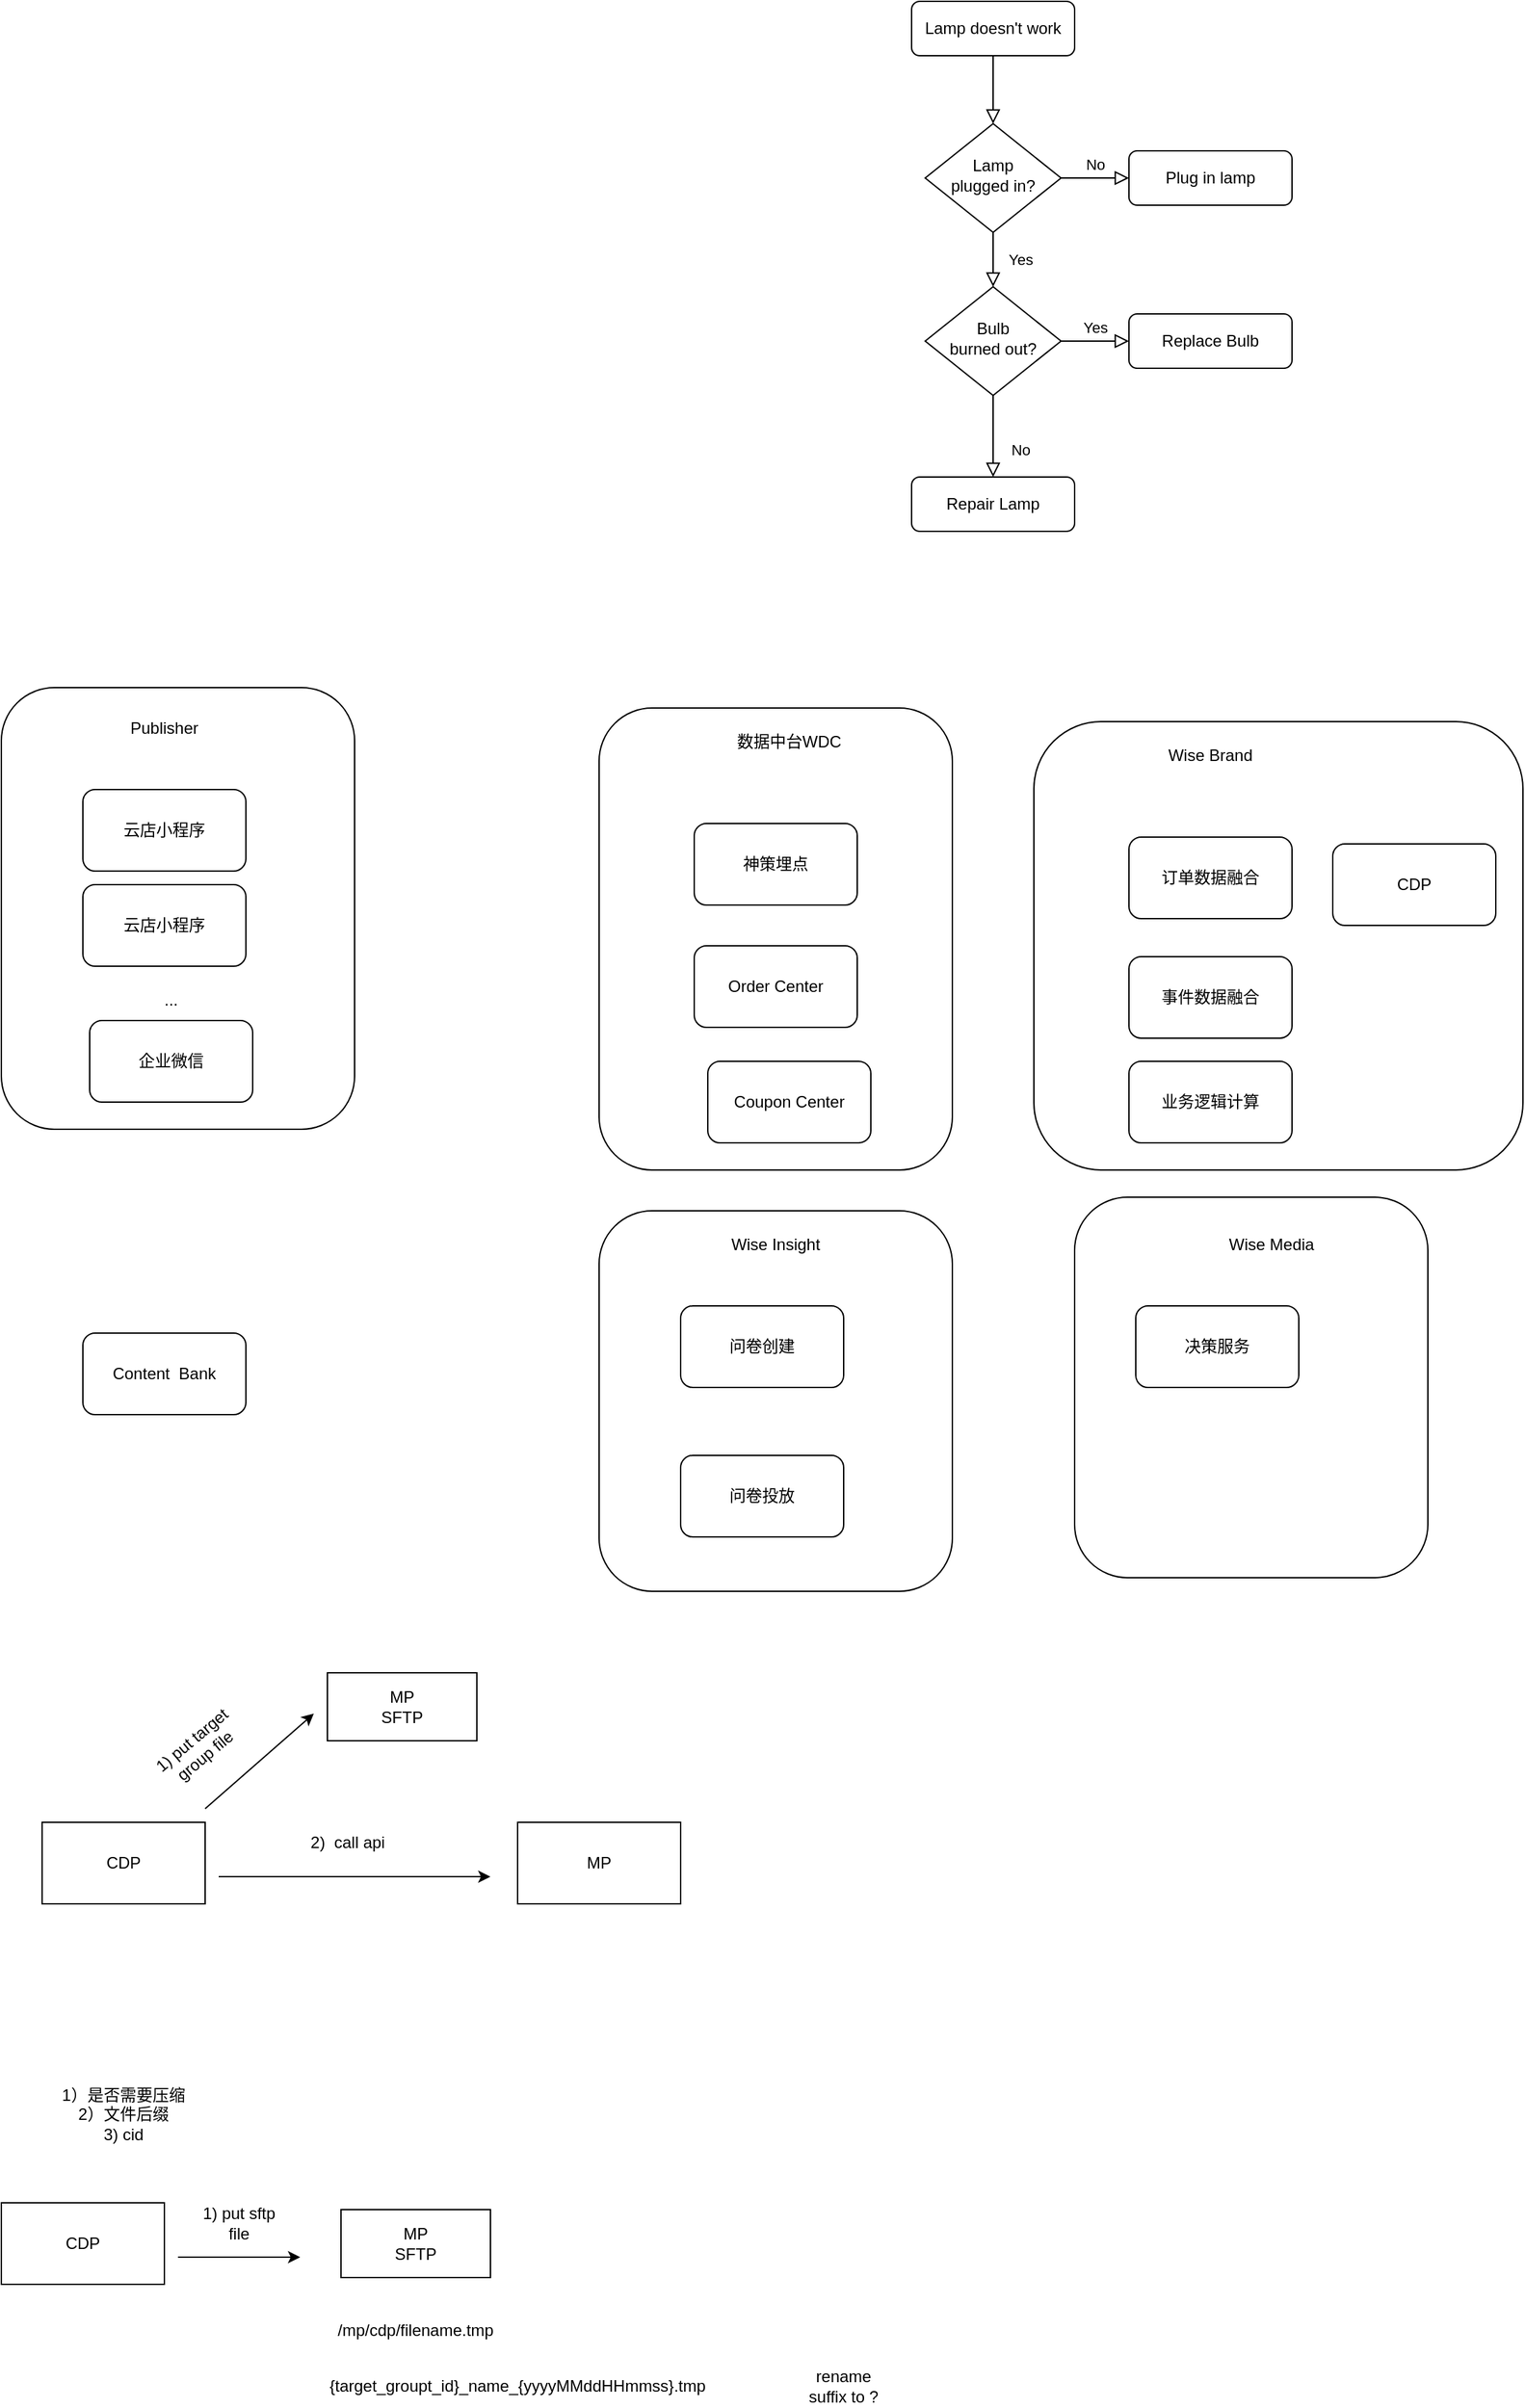 <mxfile version="21.6.2" type="github">
  <diagram id="C5RBs43oDa-KdzZeNtuy" name="Page-1">
    <mxGraphModel dx="1792" dy="697" grid="1" gridSize="10" guides="1" tooltips="1" connect="1" arrows="1" fold="1" page="1" pageScale="1" pageWidth="827" pageHeight="1169" math="0" shadow="0">
      <root>
        <mxCell id="WIyWlLk6GJQsqaUBKTNV-0" />
        <mxCell id="WIyWlLk6GJQsqaUBKTNV-1" parent="WIyWlLk6GJQsqaUBKTNV-0" />
        <mxCell id="WIyWlLk6GJQsqaUBKTNV-2" value="" style="rounded=0;html=1;jettySize=auto;orthogonalLoop=1;fontSize=11;endArrow=block;endFill=0;endSize=8;strokeWidth=1;shadow=0;labelBackgroundColor=none;edgeStyle=orthogonalEdgeStyle;" parent="WIyWlLk6GJQsqaUBKTNV-1" source="WIyWlLk6GJQsqaUBKTNV-3" target="WIyWlLk6GJQsqaUBKTNV-6" edge="1">
          <mxGeometry relative="1" as="geometry" />
        </mxCell>
        <mxCell id="WIyWlLk6GJQsqaUBKTNV-3" value="Lamp doesn&#39;t work" style="rounded=1;whiteSpace=wrap;html=1;fontSize=12;glass=0;strokeWidth=1;shadow=0;" parent="WIyWlLk6GJQsqaUBKTNV-1" vertex="1">
          <mxGeometry x="160" y="80" width="120" height="40" as="geometry" />
        </mxCell>
        <mxCell id="WIyWlLk6GJQsqaUBKTNV-4" value="Yes" style="rounded=0;html=1;jettySize=auto;orthogonalLoop=1;fontSize=11;endArrow=block;endFill=0;endSize=8;strokeWidth=1;shadow=0;labelBackgroundColor=none;edgeStyle=orthogonalEdgeStyle;" parent="WIyWlLk6GJQsqaUBKTNV-1" source="WIyWlLk6GJQsqaUBKTNV-6" target="WIyWlLk6GJQsqaUBKTNV-10" edge="1">
          <mxGeometry y="20" relative="1" as="geometry">
            <mxPoint as="offset" />
          </mxGeometry>
        </mxCell>
        <mxCell id="WIyWlLk6GJQsqaUBKTNV-5" value="No" style="edgeStyle=orthogonalEdgeStyle;rounded=0;html=1;jettySize=auto;orthogonalLoop=1;fontSize=11;endArrow=block;endFill=0;endSize=8;strokeWidth=1;shadow=0;labelBackgroundColor=none;" parent="WIyWlLk6GJQsqaUBKTNV-1" source="WIyWlLk6GJQsqaUBKTNV-6" target="WIyWlLk6GJQsqaUBKTNV-7" edge="1">
          <mxGeometry y="10" relative="1" as="geometry">
            <mxPoint as="offset" />
          </mxGeometry>
        </mxCell>
        <mxCell id="WIyWlLk6GJQsqaUBKTNV-6" value="Lamp&lt;br&gt;plugged in?" style="rhombus;whiteSpace=wrap;html=1;shadow=0;fontFamily=Helvetica;fontSize=12;align=center;strokeWidth=1;spacing=6;spacingTop=-4;" parent="WIyWlLk6GJQsqaUBKTNV-1" vertex="1">
          <mxGeometry x="170" y="170" width="100" height="80" as="geometry" />
        </mxCell>
        <mxCell id="WIyWlLk6GJQsqaUBKTNV-7" value="Plug in lamp" style="rounded=1;whiteSpace=wrap;html=1;fontSize=12;glass=0;strokeWidth=1;shadow=0;" parent="WIyWlLk6GJQsqaUBKTNV-1" vertex="1">
          <mxGeometry x="320" y="190" width="120" height="40" as="geometry" />
        </mxCell>
        <mxCell id="WIyWlLk6GJQsqaUBKTNV-8" value="No" style="rounded=0;html=1;jettySize=auto;orthogonalLoop=1;fontSize=11;endArrow=block;endFill=0;endSize=8;strokeWidth=1;shadow=0;labelBackgroundColor=none;edgeStyle=orthogonalEdgeStyle;" parent="WIyWlLk6GJQsqaUBKTNV-1" source="WIyWlLk6GJQsqaUBKTNV-10" target="WIyWlLk6GJQsqaUBKTNV-11" edge="1">
          <mxGeometry x="0.333" y="20" relative="1" as="geometry">
            <mxPoint as="offset" />
          </mxGeometry>
        </mxCell>
        <mxCell id="WIyWlLk6GJQsqaUBKTNV-9" value="Yes" style="edgeStyle=orthogonalEdgeStyle;rounded=0;html=1;jettySize=auto;orthogonalLoop=1;fontSize=11;endArrow=block;endFill=0;endSize=8;strokeWidth=1;shadow=0;labelBackgroundColor=none;" parent="WIyWlLk6GJQsqaUBKTNV-1" source="WIyWlLk6GJQsqaUBKTNV-10" target="WIyWlLk6GJQsqaUBKTNV-12" edge="1">
          <mxGeometry y="10" relative="1" as="geometry">
            <mxPoint as="offset" />
          </mxGeometry>
        </mxCell>
        <mxCell id="WIyWlLk6GJQsqaUBKTNV-10" value="Bulb&lt;br&gt;burned out?" style="rhombus;whiteSpace=wrap;html=1;shadow=0;fontFamily=Helvetica;fontSize=12;align=center;strokeWidth=1;spacing=6;spacingTop=-4;" parent="WIyWlLk6GJQsqaUBKTNV-1" vertex="1">
          <mxGeometry x="170" y="290" width="100" height="80" as="geometry" />
        </mxCell>
        <mxCell id="WIyWlLk6GJQsqaUBKTNV-11" value="Repair Lamp" style="rounded=1;whiteSpace=wrap;html=1;fontSize=12;glass=0;strokeWidth=1;shadow=0;" parent="WIyWlLk6GJQsqaUBKTNV-1" vertex="1">
          <mxGeometry x="160" y="430" width="120" height="40" as="geometry" />
        </mxCell>
        <mxCell id="WIyWlLk6GJQsqaUBKTNV-12" value="Replace Bulb" style="rounded=1;whiteSpace=wrap;html=1;fontSize=12;glass=0;strokeWidth=1;shadow=0;" parent="WIyWlLk6GJQsqaUBKTNV-1" vertex="1">
          <mxGeometry x="320" y="310" width="120" height="40" as="geometry" />
        </mxCell>
        <mxCell id="nHUbzDStD1MeLi8PkYVx-0" value="" style="rounded=1;whiteSpace=wrap;html=1;" parent="WIyWlLk6GJQsqaUBKTNV-1" vertex="1">
          <mxGeometry x="250" y="610" width="360" height="330" as="geometry" />
        </mxCell>
        <mxCell id="nHUbzDStD1MeLi8PkYVx-2" value="Wise Brand" style="text;html=1;strokeColor=none;fillColor=none;align=center;verticalAlign=middle;whiteSpace=wrap;rounded=0;" parent="WIyWlLk6GJQsqaUBKTNV-1" vertex="1">
          <mxGeometry x="325" y="620" width="110" height="30" as="geometry" />
        </mxCell>
        <mxCell id="nHUbzDStD1MeLi8PkYVx-6" value="" style="rounded=1;whiteSpace=wrap;html=1;" parent="WIyWlLk6GJQsqaUBKTNV-1" vertex="1">
          <mxGeometry x="-70" y="600" width="260" height="340" as="geometry" />
        </mxCell>
        <mxCell id="nHUbzDStD1MeLi8PkYVx-3" value="神策埋点" style="rounded=1;whiteSpace=wrap;html=1;" parent="WIyWlLk6GJQsqaUBKTNV-1" vertex="1">
          <mxGeometry y="685" width="120" height="60" as="geometry" />
        </mxCell>
        <mxCell id="nHUbzDStD1MeLi8PkYVx-5" value="Order Center" style="rounded=1;whiteSpace=wrap;html=1;" parent="WIyWlLk6GJQsqaUBKTNV-1" vertex="1">
          <mxGeometry y="775" width="120" height="60" as="geometry" />
        </mxCell>
        <mxCell id="nHUbzDStD1MeLi8PkYVx-7" value="" style="rounded=1;whiteSpace=wrap;html=1;" parent="WIyWlLk6GJQsqaUBKTNV-1" vertex="1">
          <mxGeometry x="-70" y="970" width="260" height="280" as="geometry" />
        </mxCell>
        <mxCell id="nHUbzDStD1MeLi8PkYVx-8" value="Wise Insight" style="text;html=1;strokeColor=none;fillColor=none;align=center;verticalAlign=middle;whiteSpace=wrap;rounded=0;" parent="WIyWlLk6GJQsqaUBKTNV-1" vertex="1">
          <mxGeometry x="10" y="980" width="100" height="30" as="geometry" />
        </mxCell>
        <mxCell id="nHUbzDStD1MeLi8PkYVx-9" value="" style="rounded=1;whiteSpace=wrap;html=1;" parent="WIyWlLk6GJQsqaUBKTNV-1" vertex="1">
          <mxGeometry x="280" y="960" width="260" height="280" as="geometry" />
        </mxCell>
        <mxCell id="nHUbzDStD1MeLi8PkYVx-10" value="Wise Media" style="text;html=1;strokeColor=none;fillColor=none;align=center;verticalAlign=middle;whiteSpace=wrap;rounded=0;" parent="WIyWlLk6GJQsqaUBKTNV-1" vertex="1">
          <mxGeometry x="380" y="980" width="90" height="30" as="geometry" />
        </mxCell>
        <mxCell id="nHUbzDStD1MeLi8PkYVx-11" value="" style="rounded=1;whiteSpace=wrap;html=1;" parent="WIyWlLk6GJQsqaUBKTNV-1" vertex="1">
          <mxGeometry x="-510" y="585" width="260" height="325" as="geometry" />
        </mxCell>
        <mxCell id="nHUbzDStD1MeLi8PkYVx-12" value="Publisher" style="text;html=1;strokeColor=none;fillColor=none;align=center;verticalAlign=middle;whiteSpace=wrap;rounded=0;" parent="WIyWlLk6GJQsqaUBKTNV-1" vertex="1">
          <mxGeometry x="-420" y="600" width="60" height="30" as="geometry" />
        </mxCell>
        <mxCell id="nHUbzDStD1MeLi8PkYVx-13" value="云店小程序" style="rounded=1;whiteSpace=wrap;html=1;" parent="WIyWlLk6GJQsqaUBKTNV-1" vertex="1">
          <mxGeometry x="-450" y="660" width="120" height="60" as="geometry" />
        </mxCell>
        <mxCell id="nHUbzDStD1MeLi8PkYVx-14" value="企业微信" style="rounded=1;whiteSpace=wrap;html=1;" parent="WIyWlLk6GJQsqaUBKTNV-1" vertex="1">
          <mxGeometry x="-445" y="830" width="120" height="60" as="geometry" />
        </mxCell>
        <mxCell id="nHUbzDStD1MeLi8PkYVx-15" value="云店小程序" style="rounded=1;whiteSpace=wrap;html=1;" parent="WIyWlLk6GJQsqaUBKTNV-1" vertex="1">
          <mxGeometry x="-450" y="730" width="120" height="60" as="geometry" />
        </mxCell>
        <mxCell id="nHUbzDStD1MeLi8PkYVx-16" value="..." style="text;html=1;strokeColor=none;fillColor=none;align=center;verticalAlign=middle;whiteSpace=wrap;rounded=0;" parent="WIyWlLk6GJQsqaUBKTNV-1" vertex="1">
          <mxGeometry x="-415" y="800" width="60" height="30" as="geometry" />
        </mxCell>
        <mxCell id="nHUbzDStD1MeLi8PkYVx-18" value="数据中台WDC" style="text;html=1;strokeColor=none;fillColor=none;align=center;verticalAlign=middle;whiteSpace=wrap;rounded=0;" parent="WIyWlLk6GJQsqaUBKTNV-1" vertex="1">
          <mxGeometry x="20" y="610" width="100" height="30" as="geometry" />
        </mxCell>
        <mxCell id="nHUbzDStD1MeLi8PkYVx-19" value="Coupon Center" style="rounded=1;whiteSpace=wrap;html=1;" parent="WIyWlLk6GJQsqaUBKTNV-1" vertex="1">
          <mxGeometry x="10" y="860" width="120" height="60" as="geometry" />
        </mxCell>
        <mxCell id="nHUbzDStD1MeLi8PkYVx-20" value="订单数据融合" style="rounded=1;whiteSpace=wrap;html=1;" parent="WIyWlLk6GJQsqaUBKTNV-1" vertex="1">
          <mxGeometry x="320" y="695" width="120" height="60" as="geometry" />
        </mxCell>
        <mxCell id="nHUbzDStD1MeLi8PkYVx-21" value="事件数据融合" style="rounded=1;whiteSpace=wrap;html=1;" parent="WIyWlLk6GJQsqaUBKTNV-1" vertex="1">
          <mxGeometry x="320" y="783" width="120" height="60" as="geometry" />
        </mxCell>
        <mxCell id="nHUbzDStD1MeLi8PkYVx-22" value="业务逻辑计算" style="rounded=1;whiteSpace=wrap;html=1;" parent="WIyWlLk6GJQsqaUBKTNV-1" vertex="1">
          <mxGeometry x="320" y="860" width="120" height="60" as="geometry" />
        </mxCell>
        <mxCell id="nHUbzDStD1MeLi8PkYVx-23" value="问卷创建" style="rounded=1;whiteSpace=wrap;html=1;" parent="WIyWlLk6GJQsqaUBKTNV-1" vertex="1">
          <mxGeometry x="-10" y="1040" width="120" height="60" as="geometry" />
        </mxCell>
        <mxCell id="nHUbzDStD1MeLi8PkYVx-24" value="问卷投放" style="rounded=1;whiteSpace=wrap;html=1;" parent="WIyWlLk6GJQsqaUBKTNV-1" vertex="1">
          <mxGeometry x="-10" y="1150" width="120" height="60" as="geometry" />
        </mxCell>
        <mxCell id="nHUbzDStD1MeLi8PkYVx-25" value="决策服务" style="rounded=1;whiteSpace=wrap;html=1;" parent="WIyWlLk6GJQsqaUBKTNV-1" vertex="1">
          <mxGeometry x="325" y="1040" width="120" height="60" as="geometry" />
        </mxCell>
        <mxCell id="nHUbzDStD1MeLi8PkYVx-26" value="CDP" style="rounded=1;whiteSpace=wrap;html=1;" parent="WIyWlLk6GJQsqaUBKTNV-1" vertex="1">
          <mxGeometry x="470" y="700" width="120" height="60" as="geometry" />
        </mxCell>
        <mxCell id="nHUbzDStD1MeLi8PkYVx-27" value="Content &amp;nbsp;Bank" style="rounded=1;whiteSpace=wrap;html=1;" parent="WIyWlLk6GJQsqaUBKTNV-1" vertex="1">
          <mxGeometry x="-450" y="1060" width="120" height="60" as="geometry" />
        </mxCell>
        <mxCell id="zlXt9zL5D_hfvcAD_Grw-0" value="CDP" style="rounded=0;whiteSpace=wrap;html=1;" vertex="1" parent="WIyWlLk6GJQsqaUBKTNV-1">
          <mxGeometry x="-480" y="1420" width="120" height="60" as="geometry" />
        </mxCell>
        <mxCell id="zlXt9zL5D_hfvcAD_Grw-1" value="MP" style="rounded=0;whiteSpace=wrap;html=1;" vertex="1" parent="WIyWlLk6GJQsqaUBKTNV-1">
          <mxGeometry x="-130" y="1420" width="120" height="60" as="geometry" />
        </mxCell>
        <mxCell id="zlXt9zL5D_hfvcAD_Grw-3" value="MP&lt;br&gt;SFTP" style="rounded=0;whiteSpace=wrap;html=1;" vertex="1" parent="WIyWlLk6GJQsqaUBKTNV-1">
          <mxGeometry x="-270" y="1310" width="110" height="50" as="geometry" />
        </mxCell>
        <mxCell id="zlXt9zL5D_hfvcAD_Grw-4" value="" style="endArrow=classic;html=1;rounded=0;" edge="1" parent="WIyWlLk6GJQsqaUBKTNV-1">
          <mxGeometry width="50" height="50" relative="1" as="geometry">
            <mxPoint x="-360" y="1410" as="sourcePoint" />
            <mxPoint x="-280" y="1340" as="targetPoint" />
          </mxGeometry>
        </mxCell>
        <mxCell id="zlXt9zL5D_hfvcAD_Grw-5" value="1) put target group file" style="text;html=1;strokeColor=none;fillColor=none;align=center;verticalAlign=middle;whiteSpace=wrap;rounded=0;rotation=-40;" vertex="1" parent="WIyWlLk6GJQsqaUBKTNV-1">
          <mxGeometry x="-400" y="1350" width="70" height="30" as="geometry" />
        </mxCell>
        <mxCell id="zlXt9zL5D_hfvcAD_Grw-6" value="" style="endArrow=classic;html=1;rounded=0;" edge="1" parent="WIyWlLk6GJQsqaUBKTNV-1">
          <mxGeometry width="50" height="50" relative="1" as="geometry">
            <mxPoint x="-350" y="1460" as="sourcePoint" />
            <mxPoint x="-150" y="1460" as="targetPoint" />
          </mxGeometry>
        </mxCell>
        <mxCell id="zlXt9zL5D_hfvcAD_Grw-7" value="2) &amp;nbsp;call api" style="text;html=1;strokeColor=none;fillColor=none;align=center;verticalAlign=middle;whiteSpace=wrap;rounded=0;rotation=0;" vertex="1" parent="WIyWlLk6GJQsqaUBKTNV-1">
          <mxGeometry x="-290" y="1420" width="70" height="30" as="geometry" />
        </mxCell>
        <mxCell id="zlXt9zL5D_hfvcAD_Grw-8" value="CDP" style="rounded=0;whiteSpace=wrap;html=1;" vertex="1" parent="WIyWlLk6GJQsqaUBKTNV-1">
          <mxGeometry x="-510" y="1700" width="120" height="60" as="geometry" />
        </mxCell>
        <mxCell id="zlXt9zL5D_hfvcAD_Grw-11" value="MP&lt;br&gt;SFTP" style="rounded=0;whiteSpace=wrap;html=1;" vertex="1" parent="WIyWlLk6GJQsqaUBKTNV-1">
          <mxGeometry x="-260" y="1705" width="110" height="50" as="geometry" />
        </mxCell>
        <mxCell id="zlXt9zL5D_hfvcAD_Grw-12" value="" style="endArrow=classic;html=1;rounded=0;" edge="1" parent="WIyWlLk6GJQsqaUBKTNV-1">
          <mxGeometry width="50" height="50" relative="1" as="geometry">
            <mxPoint x="-380" y="1740" as="sourcePoint" />
            <mxPoint x="-290" y="1740" as="targetPoint" />
          </mxGeometry>
        </mxCell>
        <mxCell id="zlXt9zL5D_hfvcAD_Grw-13" value="1) put sftp file" style="text;html=1;strokeColor=none;fillColor=none;align=center;verticalAlign=middle;whiteSpace=wrap;rounded=0;rotation=0;" vertex="1" parent="WIyWlLk6GJQsqaUBKTNV-1">
          <mxGeometry x="-370" y="1700" width="70" height="30" as="geometry" />
        </mxCell>
        <mxCell id="zlXt9zL5D_hfvcAD_Grw-14" value="/mp/cdp/filename.tmp" style="text;html=1;strokeColor=none;fillColor=none;align=center;verticalAlign=middle;whiteSpace=wrap;rounded=0;" vertex="1" parent="WIyWlLk6GJQsqaUBKTNV-1">
          <mxGeometry x="-235" y="1779" width="60" height="30" as="geometry" />
        </mxCell>
        <mxCell id="zlXt9zL5D_hfvcAD_Grw-15" value="{target_groupt_id}_name_{yyyyMMddHHmmss}.tmp" style="text;html=1;strokeColor=none;fillColor=none;align=center;verticalAlign=middle;whiteSpace=wrap;rounded=0;" vertex="1" parent="WIyWlLk6GJQsqaUBKTNV-1">
          <mxGeometry x="-160" y="1820" width="60" height="30" as="geometry" />
        </mxCell>
        <mxCell id="zlXt9zL5D_hfvcAD_Grw-16" value="rename suffix to ?" style="text;html=1;strokeColor=none;fillColor=none;align=center;verticalAlign=middle;whiteSpace=wrap;rounded=0;" vertex="1" parent="WIyWlLk6GJQsqaUBKTNV-1">
          <mxGeometry x="80" y="1820" width="60" height="30" as="geometry" />
        </mxCell>
        <mxCell id="zlXt9zL5D_hfvcAD_Grw-17" value="1）是否需要压缩&lt;br&gt;2）文件后缀&lt;br&gt;3) cid" style="text;html=1;strokeColor=none;fillColor=none;align=center;verticalAlign=middle;whiteSpace=wrap;rounded=0;" vertex="1" parent="WIyWlLk6GJQsqaUBKTNV-1">
          <mxGeometry x="-510" y="1620" width="180" height="30" as="geometry" />
        </mxCell>
      </root>
    </mxGraphModel>
  </diagram>
</mxfile>

